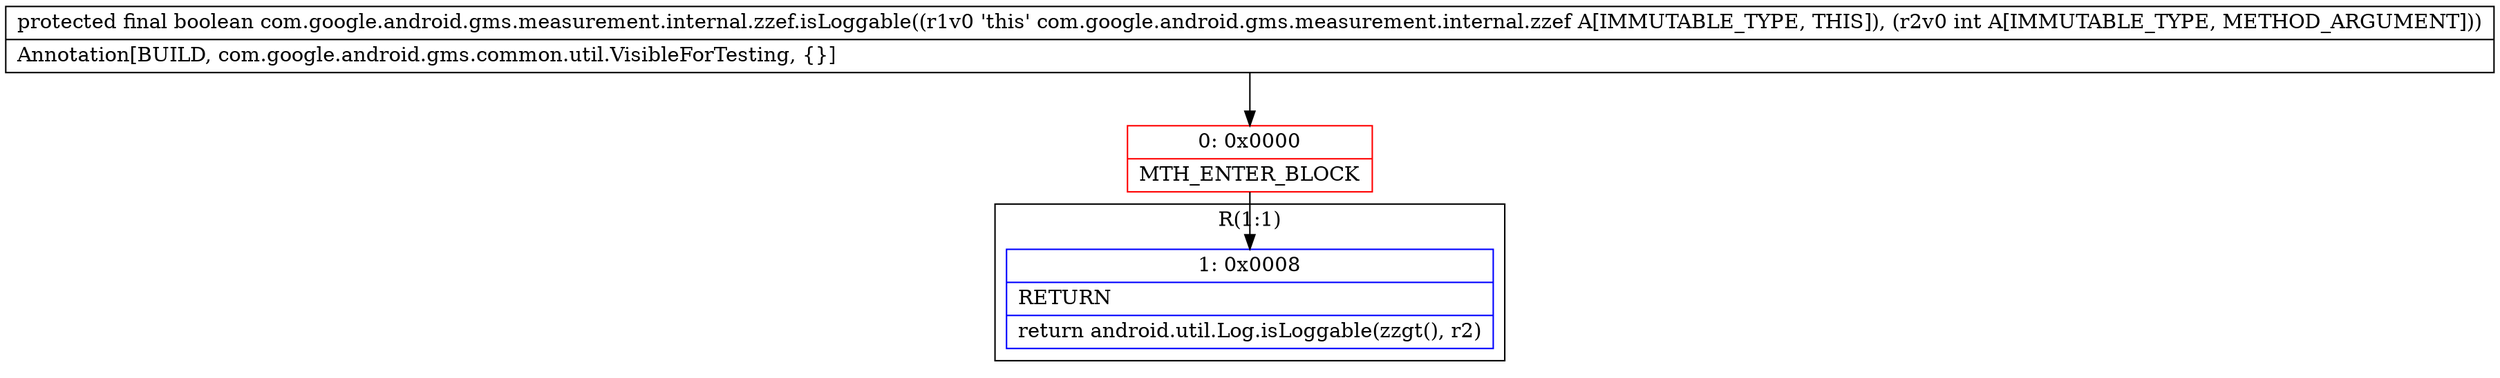 digraph "CFG forcom.google.android.gms.measurement.internal.zzef.isLoggable(I)Z" {
subgraph cluster_Region_1765685446 {
label = "R(1:1)";
node [shape=record,color=blue];
Node_1 [shape=record,label="{1\:\ 0x0008|RETURN\l|return android.util.Log.isLoggable(zzgt(), r2)\l}"];
}
Node_0 [shape=record,color=red,label="{0\:\ 0x0000|MTH_ENTER_BLOCK\l}"];
MethodNode[shape=record,label="{protected final boolean com.google.android.gms.measurement.internal.zzef.isLoggable((r1v0 'this' com.google.android.gms.measurement.internal.zzef A[IMMUTABLE_TYPE, THIS]), (r2v0 int A[IMMUTABLE_TYPE, METHOD_ARGUMENT]))  | Annotation[BUILD, com.google.android.gms.common.util.VisibleForTesting, \{\}]\l}"];
MethodNode -> Node_0;
Node_0 -> Node_1;
}

